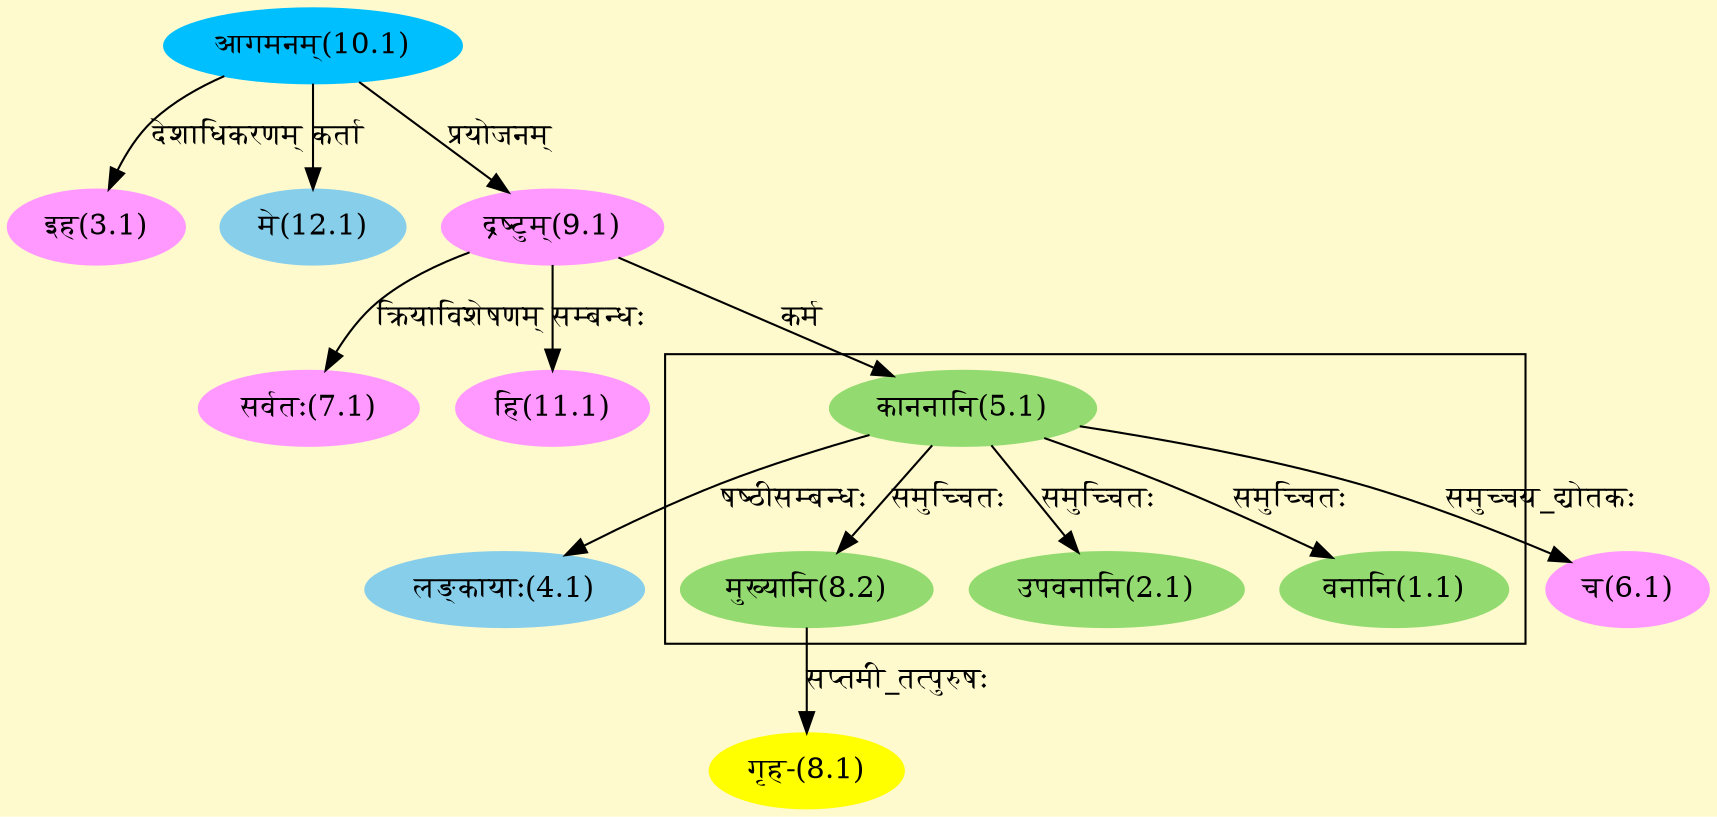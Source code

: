 digraph G{
rankdir=BT;
 compound=true;
 bgcolor="lemonchiffon1";

subgraph cluster_1{
Node1_1 [style=filled, color="#93DB70" label = "वनानि(1.1)"]
Node5_1 [style=filled, color="#93DB70" label = "काननानि(5.1)"]
Node2_1 [style=filled, color="#93DB70" label = "उपवनानि(2.1)"]
Node8_2 [style=filled, color="#93DB70" label = "मुख्यानि(8.2)"]

}
Node3_1 [style=filled, color="#FF99FF" label = "इह(3.1)"]
Node10_1 [style=filled, color="#00BFFF" label = "आगमनम्(10.1)"]
Node4_1 [style=filled, color="#87CEEB" label = "लङ्कायाः(4.1)"]
Node5_1 [style=filled, color="#93DB70" label = "काननानि(5.1)"]
Node9_1 [style=filled, color="#FF99FF" label = "द्रष्टुम्(9.1)"]
Node6_1 [style=filled, color="#FF99FF" label = "च(6.1)"]
Node7_1 [style=filled, color="#FF99FF" label = "सर्वतः(7.1)"]
Node8_1 [style=filled, color="#FFFF00" label = "गृह-(8.1)"]
Node8_2 [style=filled, color="#93DB70" label = "मुख्यानि(8.2)"]
Node11_1 [style=filled, color="#FF99FF" label = "हि(11.1)"]
Node12_1 [style=filled, color="#87CEEB" label = "मे(12.1)"]
/* Start of Relations section */

Node1_1 -> Node5_1 [  label="समुच्चितः"  dir="back" ]
Node2_1 -> Node5_1 [  label="समुच्चितः"  dir="back" ]
Node3_1 -> Node10_1 [  label="देशाधिकरणम्"  dir="back" ]
Node4_1 -> Node5_1 [  label="षष्ठीसम्बन्धः"  dir="back" ]
Node5_1 -> Node9_1 [  label="कर्म"  dir="back" ]
Node6_1 -> Node5_1 [  label="समुच्चय_द्योतकः"  dir="back" ]
Node7_1 -> Node9_1 [  label="क्रियाविशेषणम्"  dir="back" ]
Node8_1 -> Node8_2 [  label="सप्तमी_तत्पुरुषः"  dir="back" ]
Node8_2 -> Node5_1 [  label="समुच्चितः"  dir="back" ]
Node9_1 -> Node10_1 [  label="प्रयोजनम्"  dir="back" ]
Node11_1 -> Node9_1 [  label="सम्बन्धः"  dir="back" ]
Node12_1 -> Node10_1 [  label="कर्ता"  dir="back" ]
}
